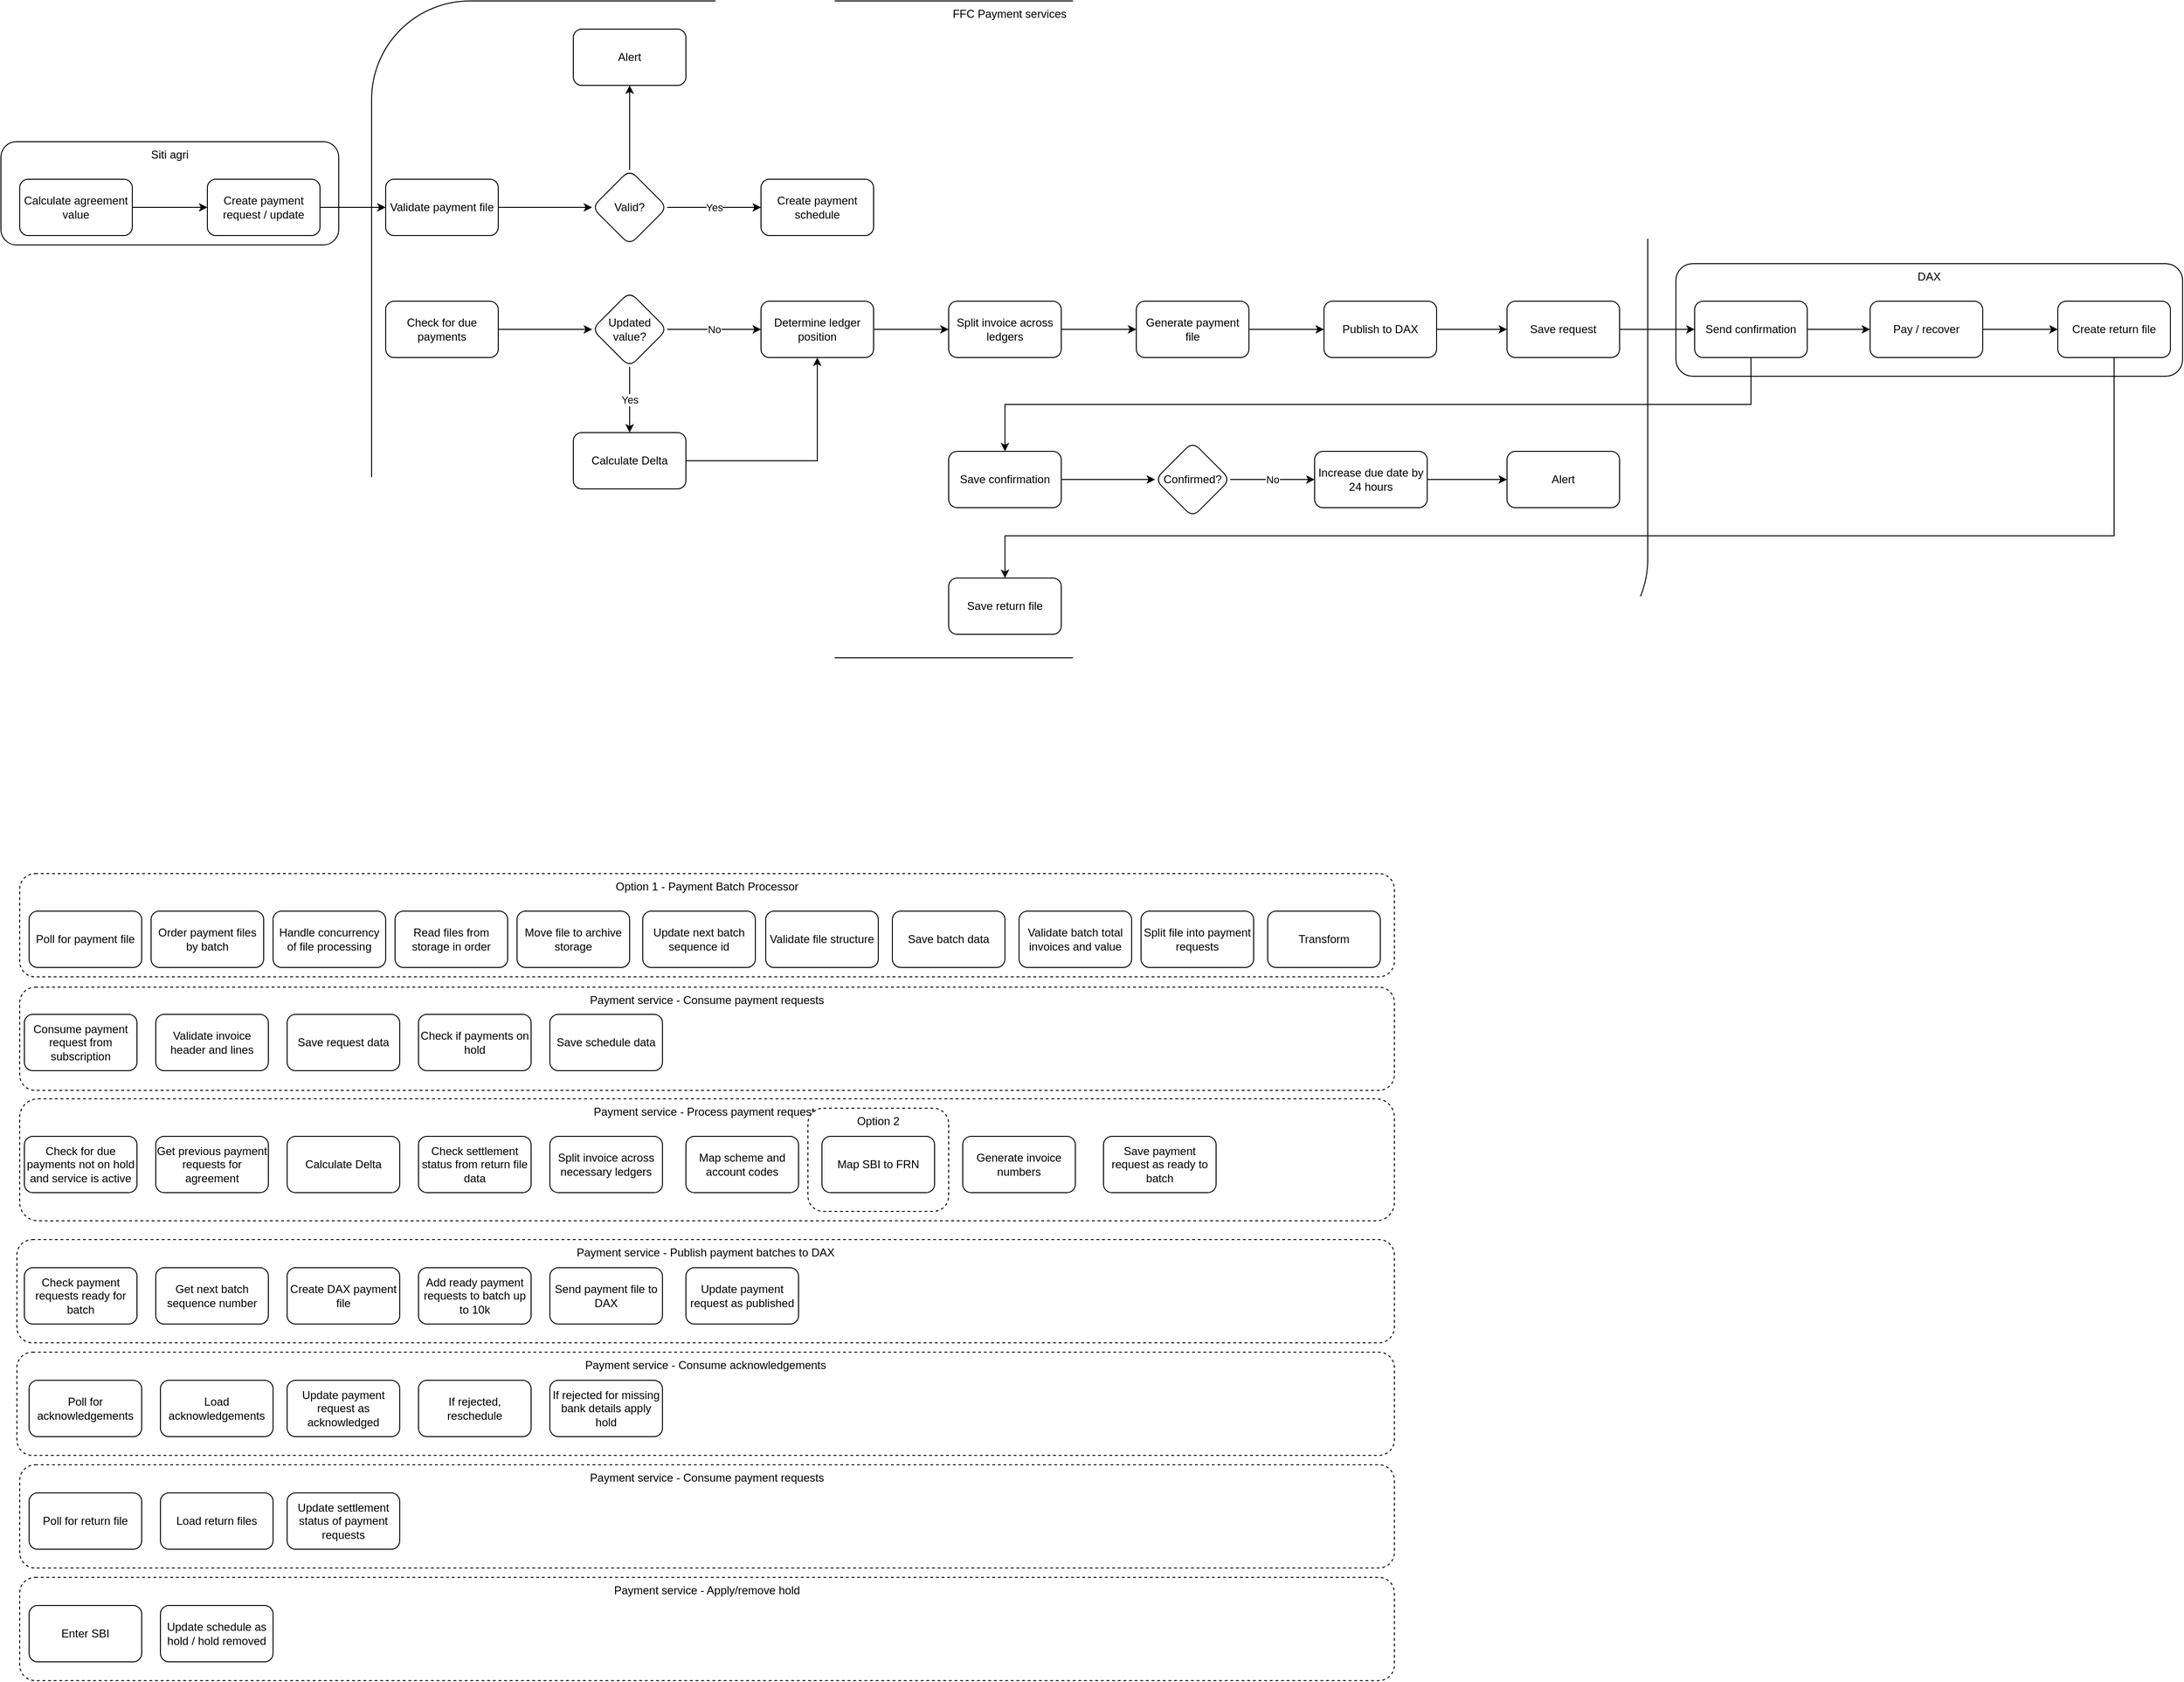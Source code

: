 <mxfile version="14.9.2" type="github">
  <diagram id="1XCgTyp1o_9dvypK1vWQ" name="Page-1">
    <mxGraphModel dx="2500" dy="896" grid="1" gridSize="10" guides="1" tooltips="1" connect="1" arrows="1" fold="1" page="1" pageScale="1" pageWidth="827" pageHeight="1169" math="0" shadow="0">
      <root>
        <mxCell id="0" />
        <mxCell id="1" parent="0" />
        <mxCell id="H4XcM_15EuvaElWjRfmu-53" value="Payment service - Consume payment requests" style="rounded=1;whiteSpace=wrap;html=1;dashed=1;verticalAlign=top;" vertex="1" parent="1">
          <mxGeometry x="-365" y="1570" width="1465" height="110" as="geometry" />
        </mxCell>
        <mxCell id="H4XcM_15EuvaElWjRfmu-49" value="Payment service - Consume acknowledgements" style="rounded=1;whiteSpace=wrap;html=1;dashed=1;verticalAlign=top;" vertex="1" parent="1">
          <mxGeometry x="-368" y="1450" width="1468" height="110" as="geometry" />
        </mxCell>
        <mxCell id="H4XcM_15EuvaElWjRfmu-42" value="Payment service - Publish payment batches to DAX" style="rounded=1;whiteSpace=wrap;html=1;dashed=1;verticalAlign=top;" vertex="1" parent="1">
          <mxGeometry x="-368" y="1330" width="1468" height="110" as="geometry" />
        </mxCell>
        <mxCell id="H4XcM_15EuvaElWjRfmu-41" value="Payment service - Process payment requests" style="rounded=1;whiteSpace=wrap;html=1;dashed=1;verticalAlign=top;" vertex="1" parent="1">
          <mxGeometry x="-365" y="1180" width="1465" height="130" as="geometry" />
        </mxCell>
        <mxCell id="H4XcM_15EuvaElWjRfmu-39" value="Payment service - Consume payment requests" style="rounded=1;whiteSpace=wrap;html=1;dashed=1;verticalAlign=top;" vertex="1" parent="1">
          <mxGeometry x="-365" y="1061" width="1465" height="110" as="geometry" />
        </mxCell>
        <mxCell id="H4XcM_15EuvaElWjRfmu-30" value="Option 2" style="rounded=1;whiteSpace=wrap;html=1;dashed=1;verticalAlign=top;" vertex="1" parent="1">
          <mxGeometry x="475" y="1190" width="150" height="110" as="geometry" />
        </mxCell>
        <mxCell id="H4XcM_15EuvaElWjRfmu-18" value="Option 1 - Payment Batch Processor" style="rounded=1;whiteSpace=wrap;html=1;dashed=1;verticalAlign=top;" vertex="1" parent="1">
          <mxGeometry x="-365" y="940" width="1465" height="110" as="geometry" />
        </mxCell>
        <mxCell id="kp0Nub5B4hyBBO8Y0ufR-64" value="FFC Payment services" style="rounded=1;whiteSpace=wrap;html=1;verticalAlign=top;" parent="1" vertex="1">
          <mxGeometry x="10" y="10" width="1360" height="700" as="geometry" />
        </mxCell>
        <mxCell id="kp0Nub5B4hyBBO8Y0ufR-56" value="DAX" style="rounded=1;whiteSpace=wrap;html=1;verticalAlign=top;" parent="1" vertex="1">
          <mxGeometry x="1400" y="290" width="540" height="120" as="geometry" />
        </mxCell>
        <mxCell id="kp0Nub5B4hyBBO8Y0ufR-12" value="Siti agri" style="rounded=1;whiteSpace=wrap;html=1;verticalAlign=top;" parent="1" vertex="1">
          <mxGeometry x="-385" y="160" width="360" height="110" as="geometry" />
        </mxCell>
        <mxCell id="kp0Nub5B4hyBBO8Y0ufR-63" style="edgeStyle=orthogonalEdgeStyle;rounded=0;orthogonalLoop=1;jettySize=auto;html=1;entryX=0;entryY=0.5;entryDx=0;entryDy=0;" parent="1" source="kp0Nub5B4hyBBO8Y0ufR-1" target="kp0Nub5B4hyBBO8Y0ufR-57" edge="1">
          <mxGeometry relative="1" as="geometry" />
        </mxCell>
        <mxCell id="kp0Nub5B4hyBBO8Y0ufR-1" value="Create payment request / update" style="rounded=1;whiteSpace=wrap;html=1;" parent="1" vertex="1">
          <mxGeometry x="-165" y="200" width="120" height="60" as="geometry" />
        </mxCell>
        <mxCell id="kp0Nub5B4hyBBO8Y0ufR-2" value="Create payment schedule" style="rounded=1;whiteSpace=wrap;html=1;" parent="1" vertex="1">
          <mxGeometry x="425" y="200" width="120" height="60" as="geometry" />
        </mxCell>
        <mxCell id="kp0Nub5B4hyBBO8Y0ufR-9" value="" style="edgeStyle=orthogonalEdgeStyle;rounded=0;orthogonalLoop=1;jettySize=auto;html=1;" parent="1" source="kp0Nub5B4hyBBO8Y0ufR-8" target="kp0Nub5B4hyBBO8Y0ufR-1" edge="1">
          <mxGeometry relative="1" as="geometry" />
        </mxCell>
        <mxCell id="kp0Nub5B4hyBBO8Y0ufR-8" value="Calculate agreement value" style="rounded=1;whiteSpace=wrap;html=1;" parent="1" vertex="1">
          <mxGeometry x="-365" y="200" width="120" height="60" as="geometry" />
        </mxCell>
        <mxCell id="kp0Nub5B4hyBBO8Y0ufR-40" style="edgeStyle=orthogonalEdgeStyle;rounded=0;orthogonalLoop=1;jettySize=auto;html=1;entryX=0;entryY=0.5;entryDx=0;entryDy=0;" parent="1" source="kp0Nub5B4hyBBO8Y0ufR-15" target="kp0Nub5B4hyBBO8Y0ufR-16" edge="1">
          <mxGeometry relative="1" as="geometry" />
        </mxCell>
        <mxCell id="kp0Nub5B4hyBBO8Y0ufR-15" value="Split invoice across ledgers" style="rounded=1;whiteSpace=wrap;html=1;verticalAlign=middle;" parent="1" vertex="1">
          <mxGeometry x="625" y="330" width="120" height="60" as="geometry" />
        </mxCell>
        <mxCell id="kp0Nub5B4hyBBO8Y0ufR-19" value="" style="edgeStyle=orthogonalEdgeStyle;rounded=0;orthogonalLoop=1;jettySize=auto;html=1;" parent="1" source="kp0Nub5B4hyBBO8Y0ufR-16" target="kp0Nub5B4hyBBO8Y0ufR-18" edge="1">
          <mxGeometry relative="1" as="geometry" />
        </mxCell>
        <mxCell id="kp0Nub5B4hyBBO8Y0ufR-16" value="Generate payment file" style="rounded=1;whiteSpace=wrap;html=1;verticalAlign=middle;" parent="1" vertex="1">
          <mxGeometry x="825" y="330" width="120" height="60" as="geometry" />
        </mxCell>
        <mxCell id="kp0Nub5B4hyBBO8Y0ufR-66" value="" style="edgeStyle=orthogonalEdgeStyle;rounded=0;orthogonalLoop=1;jettySize=auto;html=1;" parent="1" source="kp0Nub5B4hyBBO8Y0ufR-18" target="kp0Nub5B4hyBBO8Y0ufR-65" edge="1">
          <mxGeometry relative="1" as="geometry" />
        </mxCell>
        <mxCell id="kp0Nub5B4hyBBO8Y0ufR-18" value="Publish to DAX" style="rounded=1;whiteSpace=wrap;html=1;verticalAlign=middle;" parent="1" vertex="1">
          <mxGeometry x="1025" y="330" width="120" height="60" as="geometry" />
        </mxCell>
        <mxCell id="kp0Nub5B4hyBBO8Y0ufR-24" value="" style="edgeStyle=orthogonalEdgeStyle;rounded=0;orthogonalLoop=1;jettySize=auto;html=1;" parent="1" source="kp0Nub5B4hyBBO8Y0ufR-21" target="kp0Nub5B4hyBBO8Y0ufR-23" edge="1">
          <mxGeometry relative="1" as="geometry" />
        </mxCell>
        <mxCell id="kp0Nub5B4hyBBO8Y0ufR-21" value="Pay / recover" style="rounded=1;whiteSpace=wrap;html=1;verticalAlign=middle;" parent="1" vertex="1">
          <mxGeometry x="1607" y="330" width="120" height="60" as="geometry" />
        </mxCell>
        <mxCell id="kp0Nub5B4hyBBO8Y0ufR-43" style="edgeStyle=orthogonalEdgeStyle;rounded=0;orthogonalLoop=1;jettySize=auto;html=1;entryX=0.5;entryY=0;entryDx=0;entryDy=0;exitX=0.5;exitY=1;exitDx=0;exitDy=0;" parent="1" source="kp0Nub5B4hyBBO8Y0ufR-23" target="kp0Nub5B4hyBBO8Y0ufR-36" edge="1">
          <mxGeometry relative="1" as="geometry">
            <Array as="points">
              <mxPoint x="1867" y="580" />
              <mxPoint x="685" y="580" />
            </Array>
          </mxGeometry>
        </mxCell>
        <mxCell id="kp0Nub5B4hyBBO8Y0ufR-23" value="Create return file" style="rounded=1;whiteSpace=wrap;html=1;verticalAlign=middle;" parent="1" vertex="1">
          <mxGeometry x="1807" y="330" width="120" height="60" as="geometry" />
        </mxCell>
        <mxCell id="kp0Nub5B4hyBBO8Y0ufR-27" value="" style="edgeStyle=orthogonalEdgeStyle;rounded=0;orthogonalLoop=1;jettySize=auto;html=1;" parent="1" source="kp0Nub5B4hyBBO8Y0ufR-25" target="kp0Nub5B4hyBBO8Y0ufR-21" edge="1">
          <mxGeometry relative="1" as="geometry" />
        </mxCell>
        <mxCell id="kp0Nub5B4hyBBO8Y0ufR-29" style="edgeStyle=orthogonalEdgeStyle;rounded=0;orthogonalLoop=1;jettySize=auto;html=1;entryX=0.5;entryY=0;entryDx=0;entryDy=0;exitX=0.5;exitY=1;exitDx=0;exitDy=0;" parent="1" source="kp0Nub5B4hyBBO8Y0ufR-25" target="kp0Nub5B4hyBBO8Y0ufR-28" edge="1">
          <mxGeometry relative="1" as="geometry" />
        </mxCell>
        <mxCell id="kp0Nub5B4hyBBO8Y0ufR-25" value="Send confirmation" style="rounded=1;whiteSpace=wrap;html=1;verticalAlign=middle;" parent="1" vertex="1">
          <mxGeometry x="1420" y="330" width="120" height="60" as="geometry" />
        </mxCell>
        <mxCell id="kp0Nub5B4hyBBO8Y0ufR-31" value="" style="edgeStyle=orthogonalEdgeStyle;rounded=0;orthogonalLoop=1;jettySize=auto;html=1;entryX=0;entryY=0.5;entryDx=0;entryDy=0;" parent="1" source="kp0Nub5B4hyBBO8Y0ufR-28" target="kp0Nub5B4hyBBO8Y0ufR-30" edge="1">
          <mxGeometry relative="1" as="geometry" />
        </mxCell>
        <mxCell id="kp0Nub5B4hyBBO8Y0ufR-28" value="Save confirmation" style="rounded=1;whiteSpace=wrap;html=1;verticalAlign=middle;" parent="1" vertex="1">
          <mxGeometry x="625" y="490" width="120" height="60" as="geometry" />
        </mxCell>
        <mxCell id="kp0Nub5B4hyBBO8Y0ufR-34" value="No" style="edgeStyle=orthogonalEdgeStyle;rounded=0;orthogonalLoop=1;jettySize=auto;html=1;" parent="1" source="kp0Nub5B4hyBBO8Y0ufR-30" target="kp0Nub5B4hyBBO8Y0ufR-33" edge="1">
          <mxGeometry relative="1" as="geometry" />
        </mxCell>
        <mxCell id="kp0Nub5B4hyBBO8Y0ufR-30" value="Confirmed?" style="rhombus;whiteSpace=wrap;html=1;rounded=1;" parent="1" vertex="1">
          <mxGeometry x="845" y="480" width="80" height="80" as="geometry" />
        </mxCell>
        <mxCell id="kp0Nub5B4hyBBO8Y0ufR-55" value="" style="edgeStyle=orthogonalEdgeStyle;rounded=0;orthogonalLoop=1;jettySize=auto;html=1;" parent="1" source="kp0Nub5B4hyBBO8Y0ufR-33" target="kp0Nub5B4hyBBO8Y0ufR-54" edge="1">
          <mxGeometry relative="1" as="geometry" />
        </mxCell>
        <mxCell id="kp0Nub5B4hyBBO8Y0ufR-33" value="Increase due date by 24 hours" style="whiteSpace=wrap;html=1;rounded=1;" parent="1" vertex="1">
          <mxGeometry x="1015" y="490" width="120" height="60" as="geometry" />
        </mxCell>
        <mxCell id="kp0Nub5B4hyBBO8Y0ufR-36" value="Save return file" style="rounded=1;whiteSpace=wrap;html=1;verticalAlign=middle;" parent="1" vertex="1">
          <mxGeometry x="625" y="625" width="120" height="60" as="geometry" />
        </mxCell>
        <mxCell id="kp0Nub5B4hyBBO8Y0ufR-41" style="edgeStyle=orthogonalEdgeStyle;rounded=0;orthogonalLoop=1;jettySize=auto;html=1;entryX=0;entryY=0.5;entryDx=0;entryDy=0;" parent="1" source="kp0Nub5B4hyBBO8Y0ufR-37" target="kp0Nub5B4hyBBO8Y0ufR-15" edge="1">
          <mxGeometry relative="1" as="geometry" />
        </mxCell>
        <mxCell id="kp0Nub5B4hyBBO8Y0ufR-37" value="Determine ledger position" style="rounded=1;whiteSpace=wrap;html=1;verticalAlign=middle;" parent="1" vertex="1">
          <mxGeometry x="425" y="330" width="120" height="60" as="geometry" />
        </mxCell>
        <mxCell id="kp0Nub5B4hyBBO8Y0ufR-53" style="edgeStyle=orthogonalEdgeStyle;rounded=0;orthogonalLoop=1;jettySize=auto;html=1;entryX=0;entryY=0.5;entryDx=0;entryDy=0;" parent="1" source="kp0Nub5B4hyBBO8Y0ufR-39" target="kp0Nub5B4hyBBO8Y0ufR-48" edge="1">
          <mxGeometry relative="1" as="geometry" />
        </mxCell>
        <mxCell id="kp0Nub5B4hyBBO8Y0ufR-39" value="Check for due payments" style="rounded=1;whiteSpace=wrap;html=1;verticalAlign=middle;" parent="1" vertex="1">
          <mxGeometry x="25" y="330" width="120" height="60" as="geometry" />
        </mxCell>
        <mxCell id="kp0Nub5B4hyBBO8Y0ufR-52" style="edgeStyle=orthogonalEdgeStyle;rounded=0;orthogonalLoop=1;jettySize=auto;html=1;entryX=0.5;entryY=1;entryDx=0;entryDy=0;" parent="1" source="kp0Nub5B4hyBBO8Y0ufR-44" target="kp0Nub5B4hyBBO8Y0ufR-37" edge="1">
          <mxGeometry relative="1" as="geometry" />
        </mxCell>
        <mxCell id="kp0Nub5B4hyBBO8Y0ufR-44" value="Calculate Delta" style="rounded=1;whiteSpace=wrap;html=1;verticalAlign=middle;" parent="1" vertex="1">
          <mxGeometry x="225" y="470" width="120" height="60" as="geometry" />
        </mxCell>
        <mxCell id="kp0Nub5B4hyBBO8Y0ufR-50" value="No" style="edgeStyle=orthogonalEdgeStyle;rounded=0;orthogonalLoop=1;jettySize=auto;html=1;" parent="1" source="kp0Nub5B4hyBBO8Y0ufR-48" target="kp0Nub5B4hyBBO8Y0ufR-37" edge="1">
          <mxGeometry relative="1" as="geometry" />
        </mxCell>
        <mxCell id="kp0Nub5B4hyBBO8Y0ufR-51" value="Yes" style="edgeStyle=orthogonalEdgeStyle;rounded=0;orthogonalLoop=1;jettySize=auto;html=1;" parent="1" source="kp0Nub5B4hyBBO8Y0ufR-48" target="kp0Nub5B4hyBBO8Y0ufR-44" edge="1">
          <mxGeometry relative="1" as="geometry" />
        </mxCell>
        <mxCell id="kp0Nub5B4hyBBO8Y0ufR-48" value="Updated value?" style="rhombus;whiteSpace=wrap;html=1;rounded=1;" parent="1" vertex="1">
          <mxGeometry x="245" y="320" width="80" height="80" as="geometry" />
        </mxCell>
        <mxCell id="kp0Nub5B4hyBBO8Y0ufR-54" value="Alert" style="whiteSpace=wrap;html=1;rounded=1;" parent="1" vertex="1">
          <mxGeometry x="1220" y="490" width="120" height="60" as="geometry" />
        </mxCell>
        <mxCell id="kp0Nub5B4hyBBO8Y0ufR-59" value="" style="edgeStyle=orthogonalEdgeStyle;rounded=0;orthogonalLoop=1;jettySize=auto;html=1;" parent="1" source="kp0Nub5B4hyBBO8Y0ufR-57" target="kp0Nub5B4hyBBO8Y0ufR-58" edge="1">
          <mxGeometry relative="1" as="geometry" />
        </mxCell>
        <mxCell id="kp0Nub5B4hyBBO8Y0ufR-57" value="Validate payment file" style="rounded=1;whiteSpace=wrap;html=1;" parent="1" vertex="1">
          <mxGeometry x="25" y="200" width="120" height="60" as="geometry" />
        </mxCell>
        <mxCell id="kp0Nub5B4hyBBO8Y0ufR-60" value="Yes" style="edgeStyle=orthogonalEdgeStyle;rounded=0;orthogonalLoop=1;jettySize=auto;html=1;" parent="1" source="kp0Nub5B4hyBBO8Y0ufR-58" target="kp0Nub5B4hyBBO8Y0ufR-2" edge="1">
          <mxGeometry relative="1" as="geometry" />
        </mxCell>
        <mxCell id="kp0Nub5B4hyBBO8Y0ufR-62" value="" style="edgeStyle=orthogonalEdgeStyle;rounded=0;orthogonalLoop=1;jettySize=auto;html=1;" parent="1" source="kp0Nub5B4hyBBO8Y0ufR-58" target="kp0Nub5B4hyBBO8Y0ufR-61" edge="1">
          <mxGeometry relative="1" as="geometry" />
        </mxCell>
        <mxCell id="kp0Nub5B4hyBBO8Y0ufR-58" value="Valid?" style="rhombus;whiteSpace=wrap;html=1;rounded=1;" parent="1" vertex="1">
          <mxGeometry x="245" y="190" width="80" height="80" as="geometry" />
        </mxCell>
        <mxCell id="kp0Nub5B4hyBBO8Y0ufR-61" value="Alert" style="whiteSpace=wrap;html=1;rounded=1;" parent="1" vertex="1">
          <mxGeometry x="225" y="40" width="120" height="60" as="geometry" />
        </mxCell>
        <mxCell id="kp0Nub5B4hyBBO8Y0ufR-67" value="" style="edgeStyle=orthogonalEdgeStyle;rounded=0;orthogonalLoop=1;jettySize=auto;html=1;" parent="1" source="kp0Nub5B4hyBBO8Y0ufR-65" target="kp0Nub5B4hyBBO8Y0ufR-25" edge="1">
          <mxGeometry relative="1" as="geometry" />
        </mxCell>
        <mxCell id="kp0Nub5B4hyBBO8Y0ufR-65" value="Save request" style="rounded=1;whiteSpace=wrap;html=1;verticalAlign=middle;" parent="1" vertex="1">
          <mxGeometry x="1220" y="330" width="120" height="60" as="geometry" />
        </mxCell>
        <mxCell id="H4XcM_15EuvaElWjRfmu-1" value="Poll for payment file" style="rounded=1;whiteSpace=wrap;html=1;" vertex="1" parent="1">
          <mxGeometry x="-355" y="980" width="120" height="60" as="geometry" />
        </mxCell>
        <mxCell id="H4XcM_15EuvaElWjRfmu-2" value="Read files from storage in order" style="rounded=1;whiteSpace=wrap;html=1;" vertex="1" parent="1">
          <mxGeometry x="35" y="980" width="120" height="60" as="geometry" />
        </mxCell>
        <mxCell id="H4XcM_15EuvaElWjRfmu-4" value="Move file to archive storage" style="rounded=1;whiteSpace=wrap;html=1;" vertex="1" parent="1">
          <mxGeometry x="165" y="980" width="120" height="60" as="geometry" />
        </mxCell>
        <mxCell id="H4XcM_15EuvaElWjRfmu-6" value="Validate file structure" style="rounded=1;whiteSpace=wrap;html=1;" vertex="1" parent="1">
          <mxGeometry x="430" y="980" width="120" height="60" as="geometry" />
        </mxCell>
        <mxCell id="H4XcM_15EuvaElWjRfmu-8" value="Order payment files by batch" style="rounded=1;whiteSpace=wrap;html=1;" vertex="1" parent="1">
          <mxGeometry x="-225" y="980" width="120" height="60" as="geometry" />
        </mxCell>
        <mxCell id="H4XcM_15EuvaElWjRfmu-9" value="Handle concurrency of file processing" style="rounded=1;whiteSpace=wrap;html=1;" vertex="1" parent="1">
          <mxGeometry x="-95" y="980" width="120" height="60" as="geometry" />
        </mxCell>
        <mxCell id="H4XcM_15EuvaElWjRfmu-10" value="Validate batch total invoices and value&lt;span style=&quot;color: rgba(0 , 0 , 0 , 0) ; font-family: monospace ; font-size: 0px&quot;&gt;%3CmxGraphModel%3E%3Croot%3E%3CmxCell%20id%3D%220%22%2F%3E%3CmxCell%20id%3D%221%22%20parent%3D%220%22%2F%3E%3CmxCell%20id%3D%222%22%20value%3D%22Read%20file%20from%20storage%22%20style%3D%22rounded%3D1%3BwhiteSpace%3Dwrap%3Bhtml%3D1%3B%22%20vertex%3D%221%22%20parent%3D%221%22%3E%3CmxGeometry%20x%3D%22-100%22%20y%3D%22840%22%20width%3D%22120%22%20height%3D%2260%22%20as%3D%22geometry%22%2F%3E%3C%2FmxCell%3E%3C%2Froot%3E%3C%2FmxGraphModel%3E&lt;/span&gt;" style="rounded=1;whiteSpace=wrap;html=1;" vertex="1" parent="1">
          <mxGeometry x="700" y="980" width="120" height="60" as="geometry" />
        </mxCell>
        <mxCell id="H4XcM_15EuvaElWjRfmu-12" value="Split file into payment requests" style="rounded=1;whiteSpace=wrap;html=1;" vertex="1" parent="1">
          <mxGeometry x="830" y="980" width="120" height="60" as="geometry" />
        </mxCell>
        <mxCell id="H4XcM_15EuvaElWjRfmu-13" value="Update next batch sequence id" style="rounded=1;whiteSpace=wrap;html=1;" vertex="1" parent="1">
          <mxGeometry x="299" y="980" width="120" height="60" as="geometry" />
        </mxCell>
        <mxCell id="H4XcM_15EuvaElWjRfmu-14" value="Validate invoice header and lines" style="rounded=1;whiteSpace=wrap;html=1;" vertex="1" parent="1">
          <mxGeometry x="-220" y="1090" width="120" height="60" as="geometry" />
        </mxCell>
        <mxCell id="H4XcM_15EuvaElWjRfmu-15" value="Save batch data" style="rounded=1;whiteSpace=wrap;html=1;" vertex="1" parent="1">
          <mxGeometry x="565" y="980" width="120" height="60" as="geometry" />
        </mxCell>
        <mxCell id="H4XcM_15EuvaElWjRfmu-16" value="Save request data" style="rounded=1;whiteSpace=wrap;html=1;" vertex="1" parent="1">
          <mxGeometry x="-80" y="1090" width="120" height="60" as="geometry" />
        </mxCell>
        <mxCell id="H4XcM_15EuvaElWjRfmu-17" value="Consume payment request from subscription" style="rounded=1;whiteSpace=wrap;html=1;" vertex="1" parent="1">
          <mxGeometry x="-360" y="1090" width="120" height="60" as="geometry" />
        </mxCell>
        <mxCell id="H4XcM_15EuvaElWjRfmu-21" value="Check if payments on hold" style="rounded=1;whiteSpace=wrap;html=1;" vertex="1" parent="1">
          <mxGeometry x="60" y="1090" width="120" height="60" as="geometry" />
        </mxCell>
        <mxCell id="H4XcM_15EuvaElWjRfmu-23" value="Check for due payments not on hold and service is active" style="rounded=1;whiteSpace=wrap;html=1;" vertex="1" parent="1">
          <mxGeometry x="-360" y="1220" width="120" height="60" as="geometry" />
        </mxCell>
        <mxCell id="H4XcM_15EuvaElWjRfmu-24" value="Save schedule data&lt;br&gt;" style="rounded=1;whiteSpace=wrap;html=1;" vertex="1" parent="1">
          <mxGeometry x="200" y="1090" width="120" height="60" as="geometry" />
        </mxCell>
        <mxCell id="H4XcM_15EuvaElWjRfmu-25" value="Get previous payment requests for agreement" style="rounded=1;whiteSpace=wrap;html=1;" vertex="1" parent="1">
          <mxGeometry x="-220" y="1220" width="120" height="60" as="geometry" />
        </mxCell>
        <mxCell id="H4XcM_15EuvaElWjRfmu-26" value="Calculate Delta" style="rounded=1;whiteSpace=wrap;html=1;" vertex="1" parent="1">
          <mxGeometry x="-80" y="1220" width="120" height="60" as="geometry" />
        </mxCell>
        <mxCell id="H4XcM_15EuvaElWjRfmu-27" value="Check settlement status from return file data" style="rounded=1;whiteSpace=wrap;html=1;" vertex="1" parent="1">
          <mxGeometry x="60" y="1220" width="120" height="60" as="geometry" />
        </mxCell>
        <mxCell id="H4XcM_15EuvaElWjRfmu-28" value="Split invoice across necessary ledgers" style="rounded=1;whiteSpace=wrap;html=1;" vertex="1" parent="1">
          <mxGeometry x="200" y="1220" width="120" height="60" as="geometry" />
        </mxCell>
        <mxCell id="H4XcM_15EuvaElWjRfmu-29" value="Map SBI to FRN" style="rounded=1;whiteSpace=wrap;html=1;" vertex="1" parent="1">
          <mxGeometry x="490" y="1220" width="120" height="60" as="geometry" />
        </mxCell>
        <mxCell id="H4XcM_15EuvaElWjRfmu-31" value="Map scheme and account codes" style="rounded=1;whiteSpace=wrap;html=1;" vertex="1" parent="1">
          <mxGeometry x="345" y="1220" width="120" height="60" as="geometry" />
        </mxCell>
        <mxCell id="H4XcM_15EuvaElWjRfmu-32" value="Generate invoice numbers" style="rounded=1;whiteSpace=wrap;html=1;" vertex="1" parent="1">
          <mxGeometry x="640" y="1220" width="120" height="60" as="geometry" />
        </mxCell>
        <mxCell id="H4XcM_15EuvaElWjRfmu-33" value="Save payment request as ready to batch" style="rounded=1;whiteSpace=wrap;html=1;" vertex="1" parent="1">
          <mxGeometry x="790" y="1220" width="120" height="60" as="geometry" />
        </mxCell>
        <mxCell id="H4XcM_15EuvaElWjRfmu-34" value="Check payment requests ready for batch" style="rounded=1;whiteSpace=wrap;html=1;" vertex="1" parent="1">
          <mxGeometry x="-360" y="1360" width="120" height="60" as="geometry" />
        </mxCell>
        <mxCell id="H4XcM_15EuvaElWjRfmu-35" value="Get next batch sequence number" style="rounded=1;whiteSpace=wrap;html=1;" vertex="1" parent="1">
          <mxGeometry x="-220" y="1360" width="120" height="60" as="geometry" />
        </mxCell>
        <mxCell id="H4XcM_15EuvaElWjRfmu-36" value="Create DAX payment file" style="rounded=1;whiteSpace=wrap;html=1;" vertex="1" parent="1">
          <mxGeometry x="-80" y="1360" width="120" height="60" as="geometry" />
        </mxCell>
        <mxCell id="H4XcM_15EuvaElWjRfmu-37" value="Add ready payment requests to batch up to 10k" style="rounded=1;whiteSpace=wrap;html=1;" vertex="1" parent="1">
          <mxGeometry x="60" y="1360" width="120" height="60" as="geometry" />
        </mxCell>
        <mxCell id="H4XcM_15EuvaElWjRfmu-38" value="Send payment file to DAX" style="rounded=1;whiteSpace=wrap;html=1;" vertex="1" parent="1">
          <mxGeometry x="200" y="1360" width="120" height="60" as="geometry" />
        </mxCell>
        <mxCell id="H4XcM_15EuvaElWjRfmu-43" value="Poll for acknowledgements" style="rounded=1;whiteSpace=wrap;html=1;" vertex="1" parent="1">
          <mxGeometry x="-355" y="1480" width="120" height="60" as="geometry" />
        </mxCell>
        <mxCell id="H4XcM_15EuvaElWjRfmu-44" value="Poll for return file" style="rounded=1;whiteSpace=wrap;html=1;" vertex="1" parent="1">
          <mxGeometry x="-355" y="1600" width="120" height="60" as="geometry" />
        </mxCell>
        <mxCell id="H4XcM_15EuvaElWjRfmu-45" value="Update payment request as acknowledged" style="rounded=1;whiteSpace=wrap;html=1;" vertex="1" parent="1">
          <mxGeometry x="-80" y="1480" width="120" height="60" as="geometry" />
        </mxCell>
        <mxCell id="H4XcM_15EuvaElWjRfmu-46" value="Update payment request as published" style="rounded=1;whiteSpace=wrap;html=1;" vertex="1" parent="1">
          <mxGeometry x="345" y="1360" width="120" height="60" as="geometry" />
        </mxCell>
        <mxCell id="H4XcM_15EuvaElWjRfmu-47" value="If rejected, reschedule" style="rounded=1;whiteSpace=wrap;html=1;" vertex="1" parent="1">
          <mxGeometry x="60" y="1480" width="120" height="60" as="geometry" />
        </mxCell>
        <mxCell id="H4XcM_15EuvaElWjRfmu-48" value="If rejected for missing bank details apply hold" style="rounded=1;whiteSpace=wrap;html=1;" vertex="1" parent="1">
          <mxGeometry x="200" y="1480" width="120" height="60" as="geometry" />
        </mxCell>
        <mxCell id="H4XcM_15EuvaElWjRfmu-50" value="Load return files" style="rounded=1;whiteSpace=wrap;html=1;" vertex="1" parent="1">
          <mxGeometry x="-215" y="1600" width="120" height="60" as="geometry" />
        </mxCell>
        <mxCell id="H4XcM_15EuvaElWjRfmu-51" value="Load acknowledgements" style="rounded=1;whiteSpace=wrap;html=1;" vertex="1" parent="1">
          <mxGeometry x="-215" y="1480" width="120" height="60" as="geometry" />
        </mxCell>
        <mxCell id="H4XcM_15EuvaElWjRfmu-52" value="Update settlement status of payment requests" style="rounded=1;whiteSpace=wrap;html=1;" vertex="1" parent="1">
          <mxGeometry x="-80" y="1600" width="120" height="60" as="geometry" />
        </mxCell>
        <mxCell id="H4XcM_15EuvaElWjRfmu-54" value="Payment service - Apply/remove hold" style="rounded=1;whiteSpace=wrap;html=1;dashed=1;verticalAlign=top;" vertex="1" parent="1">
          <mxGeometry x="-365" y="1690" width="1465" height="110" as="geometry" />
        </mxCell>
        <mxCell id="H4XcM_15EuvaElWjRfmu-55" value="Enter SBI" style="rounded=1;whiteSpace=wrap;html=1;" vertex="1" parent="1">
          <mxGeometry x="-355" y="1720" width="120" height="60" as="geometry" />
        </mxCell>
        <mxCell id="H4XcM_15EuvaElWjRfmu-56" value="Update schedule as hold / hold removed" style="rounded=1;whiteSpace=wrap;html=1;" vertex="1" parent="1">
          <mxGeometry x="-215" y="1720" width="120" height="60" as="geometry" />
        </mxCell>
        <mxCell id="H4XcM_15EuvaElWjRfmu-58" value="Transform" style="rounded=1;whiteSpace=wrap;html=1;" vertex="1" parent="1">
          <mxGeometry x="965" y="980" width="120" height="60" as="geometry" />
        </mxCell>
      </root>
    </mxGraphModel>
  </diagram>
</mxfile>
